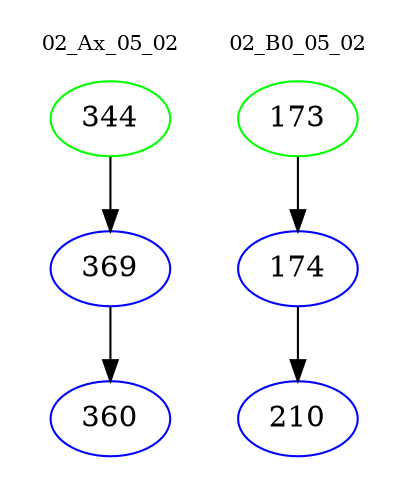 digraph{
subgraph cluster_0 {
color = white
label = "02_Ax_05_02";
fontsize=10;
T0_344 [label="344", color="green"]
T0_344 -> T0_369 [color="black"]
T0_369 [label="369", color="blue"]
T0_369 -> T0_360 [color="black"]
T0_360 [label="360", color="blue"]
}
subgraph cluster_1 {
color = white
label = "02_B0_05_02";
fontsize=10;
T1_173 [label="173", color="green"]
T1_173 -> T1_174 [color="black"]
T1_174 [label="174", color="blue"]
T1_174 -> T1_210 [color="black"]
T1_210 [label="210", color="blue"]
}
}
